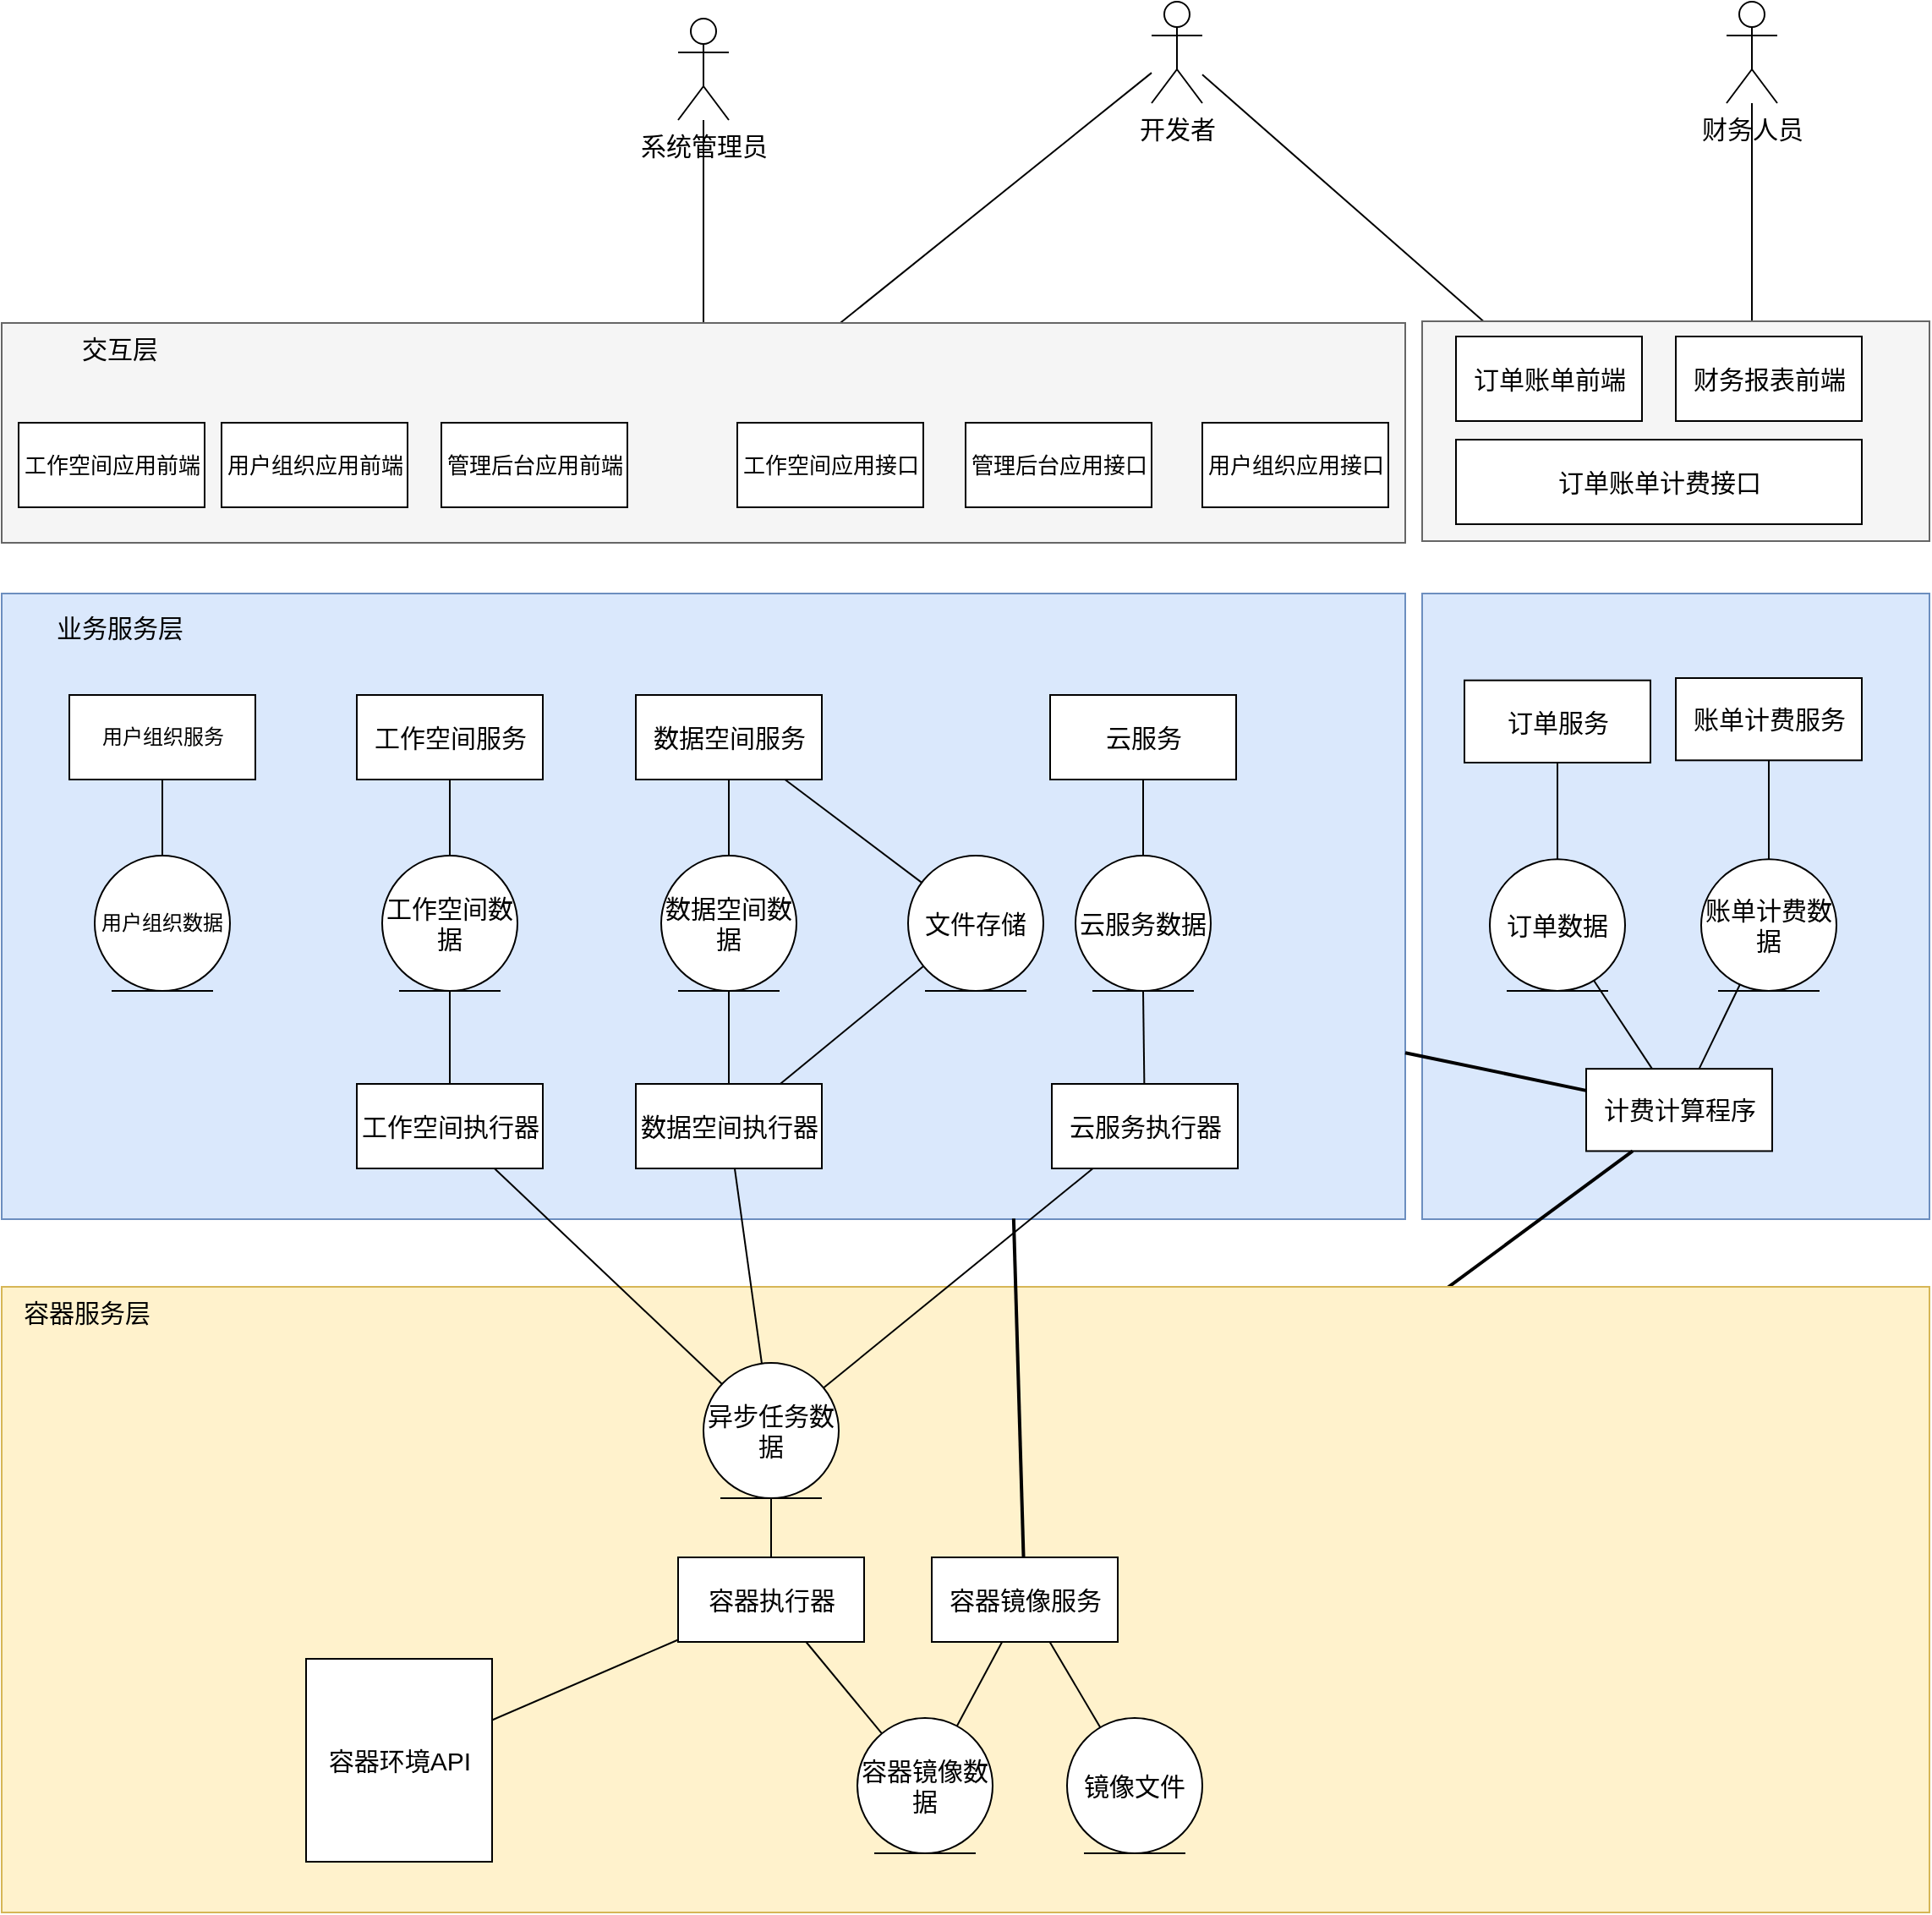 <mxfile>
    <diagram id="vVA_o35hJ7-RhdYQv6_G" name="逻辑架构">
        <mxGraphModel dx="2670" dy="678" grid="1" gridSize="10" guides="1" tooltips="1" connect="1" arrows="1" fold="1" page="1" pageScale="1" pageWidth="827" pageHeight="1169" math="0" shadow="0">
            <root>
                <mxCell id="0"/>
                <mxCell id="1" parent="0"/>
                <mxCell id="oEgxVoZ06rKnOK16Z4o3-8" value="" style="rounded=0;whiteSpace=wrap;html=1;fillColor=#dae8fc;strokeColor=#6c8ebf;fontSize=15;" parent="1" vertex="1">
                    <mxGeometry x="-1420" y="1200" width="830" height="370" as="geometry"/>
                </mxCell>
                <mxCell id="oEgxVoZ06rKnOK16Z4o3-9" value="业务服务层" style="text;html=1;strokeColor=none;fillColor=none;align=center;verticalAlign=middle;whiteSpace=wrap;rounded=0;fontSize=15;" parent="1" vertex="1">
                    <mxGeometry x="-1400" y="1210" width="100" height="20" as="geometry"/>
                </mxCell>
                <mxCell id="1Gb1egaOadGZ2a_2MbuA-2" value="工作空间服务" style="html=1;fontSize=15;" parent="1" vertex="1">
                    <mxGeometry x="-1210" y="1260" width="110" height="50" as="geometry"/>
                </mxCell>
                <mxCell id="1Gb1egaOadGZ2a_2MbuA-5" value="数据空间服务" style="html=1;fontSize=15;" parent="1" vertex="1">
                    <mxGeometry x="-1045" y="1260" width="110" height="50" as="geometry"/>
                </mxCell>
                <mxCell id="1Gb1egaOadGZ2a_2MbuA-10" value="云服务" style="html=1;fontSize=15;" parent="1" vertex="1">
                    <mxGeometry x="-800" y="1260" width="110" height="50" as="geometry"/>
                </mxCell>
                <mxCell id="1Gb1egaOadGZ2a_2MbuA-13" value="工作空间执行器" style="html=1;fontSize=15;" parent="1" vertex="1">
                    <mxGeometry x="-1210" y="1490" width="110" height="50" as="geometry"/>
                </mxCell>
                <mxCell id="1Gb1egaOadGZ2a_2MbuA-16" value="云服务执行器" style="html=1;fontSize=15;" parent="1" vertex="1">
                    <mxGeometry x="-799" y="1490" width="110" height="50" as="geometry"/>
                </mxCell>
                <mxCell id="1Gb1egaOadGZ2a_2MbuA-20" value="数据空间执行器" style="html=1;fontSize=15;" parent="1" vertex="1">
                    <mxGeometry x="-1045" y="1490" width="110" height="50" as="geometry"/>
                </mxCell>
                <mxCell id="oEgxVoZ06rKnOK16Z4o3-6" style="edgeStyle=none;html=1;endArrow=none;endFill=0;fontSize=15;" parent="1" source="1Gb1egaOadGZ2a_2MbuA-24" target="1Gb1egaOadGZ2a_2MbuA-13" edge="1">
                    <mxGeometry relative="1" as="geometry"/>
                </mxCell>
                <mxCell id="1Gb1egaOadGZ2a_2MbuA-24" value="工作空间数据" style="ellipse;shape=umlEntity;whiteSpace=wrap;html=1;fontSize=15;" parent="1" vertex="1">
                    <mxGeometry x="-1195" y="1355" width="80" height="80" as="geometry"/>
                </mxCell>
                <mxCell id="1Gb1egaOadGZ2a_2MbuA-1" style="edgeStyle=none;html=1;endArrow=none;endFill=0;fontSize=15;" parent="1" source="1Gb1egaOadGZ2a_2MbuA-2" target="1Gb1egaOadGZ2a_2MbuA-24" edge="1">
                    <mxGeometry relative="1" as="geometry"/>
                </mxCell>
                <mxCell id="1Gb1egaOadGZ2a_2MbuA-25" value="文件存储" style="ellipse;shape=umlEntity;whiteSpace=wrap;html=1;fontSize=15;" parent="1" vertex="1">
                    <mxGeometry x="-884" y="1355" width="80" height="80" as="geometry"/>
                </mxCell>
                <mxCell id="1Gb1egaOadGZ2a_2MbuA-3" style="edgeStyle=none;html=1;endArrow=none;endFill=0;fontSize=15;" parent="1" source="1Gb1egaOadGZ2a_2MbuA-5" target="1Gb1egaOadGZ2a_2MbuA-25" edge="1">
                    <mxGeometry relative="1" as="geometry"/>
                </mxCell>
                <mxCell id="1Gb1egaOadGZ2a_2MbuA-18" style="edgeStyle=none;html=1;endArrow=none;endFill=0;fontSize=15;" parent="1" source="1Gb1egaOadGZ2a_2MbuA-20" target="1Gb1egaOadGZ2a_2MbuA-25" edge="1">
                    <mxGeometry relative="1" as="geometry"/>
                </mxCell>
                <mxCell id="1Gb1egaOadGZ2a_2MbuA-26" value="云服务数据" style="ellipse;shape=umlEntity;whiteSpace=wrap;html=1;fontSize=15;" parent="1" vertex="1">
                    <mxGeometry x="-785" y="1355" width="80" height="80" as="geometry"/>
                </mxCell>
                <mxCell id="1Gb1egaOadGZ2a_2MbuA-8" style="edgeStyle=none;html=1;endArrow=none;endFill=0;fontSize=15;" parent="1" source="1Gb1egaOadGZ2a_2MbuA-10" target="1Gb1egaOadGZ2a_2MbuA-26" edge="1">
                    <mxGeometry relative="1" as="geometry"/>
                </mxCell>
                <mxCell id="1Gb1egaOadGZ2a_2MbuA-14" style="edgeStyle=none;html=1;entryX=0.5;entryY=1;entryDx=0;entryDy=0;endArrow=none;endFill=0;fontSize=15;" parent="1" source="1Gb1egaOadGZ2a_2MbuA-16" target="1Gb1egaOadGZ2a_2MbuA-26" edge="1">
                    <mxGeometry relative="1" as="geometry"/>
                </mxCell>
                <mxCell id="1Gb1egaOadGZ2a_2MbuA-28" value="数据空间数据" style="ellipse;shape=umlEntity;whiteSpace=wrap;html=1;fontSize=15;" parent="1" vertex="1">
                    <mxGeometry x="-1030" y="1355" width="80" height="80" as="geometry"/>
                </mxCell>
                <mxCell id="1Gb1egaOadGZ2a_2MbuA-4" style="edgeStyle=none;html=1;endArrow=none;endFill=0;fontSize=15;" parent="1" source="1Gb1egaOadGZ2a_2MbuA-5" target="1Gb1egaOadGZ2a_2MbuA-28" edge="1">
                    <mxGeometry relative="1" as="geometry"/>
                </mxCell>
                <mxCell id="1Gb1egaOadGZ2a_2MbuA-17" style="edgeStyle=none;html=1;endArrow=none;endFill=0;fontSize=15;" parent="1" source="1Gb1egaOadGZ2a_2MbuA-20" target="1Gb1egaOadGZ2a_2MbuA-28" edge="1">
                    <mxGeometry relative="1" as="geometry"/>
                </mxCell>
                <mxCell id="zxybhiNNPWDu_kbE6-t5-33" style="edgeStyle=none;html=1;strokeWidth=1;fontSize=15;endArrow=none;endFill=0;endSize=6;" parent="1" source="zxybhiNNPWDu_kbE6-t5-13" target="zxybhiNNPWDu_kbE6-t5-24" edge="1">
                    <mxGeometry relative="1" as="geometry"/>
                </mxCell>
                <mxCell id="zxybhiNNPWDu_kbE6-t5-64" style="edgeStyle=none;html=1;strokeWidth=1;fontSize=15;endArrow=none;endFill=0;endSize=6;" parent="1" source="zxybhiNNPWDu_kbE6-t5-13" target="zxybhiNNPWDu_kbE6-t5-45" edge="1">
                    <mxGeometry relative="1" as="geometry"/>
                </mxCell>
                <mxCell id="zxybhiNNPWDu_kbE6-t5-13" value="开发者" style="shape=umlActor;verticalLabelPosition=bottom;verticalAlign=top;html=1;fontSize=15;" parent="1" vertex="1">
                    <mxGeometry x="-740" y="850" width="30" height="60" as="geometry"/>
                </mxCell>
                <mxCell id="zxybhiNNPWDu_kbE6-t5-36" style="edgeStyle=none;html=1;strokeWidth=1;fontSize=15;endArrow=none;endFill=0;endSize=6;" parent="1" source="zxybhiNNPWDu_kbE6-t5-22" target="zxybhiNNPWDu_kbE6-t5-24" edge="1">
                    <mxGeometry relative="1" as="geometry"/>
                </mxCell>
                <mxCell id="zxybhiNNPWDu_kbE6-t5-22" value="系统管理员" style="shape=umlActor;verticalLabelPosition=bottom;verticalAlign=top;html=1;fontSize=15;" parent="1" vertex="1">
                    <mxGeometry x="-1020" y="860" width="30" height="60" as="geometry"/>
                </mxCell>
                <mxCell id="zxybhiNNPWDu_kbE6-t5-37" style="edgeStyle=none;html=1;strokeWidth=1;fontSize=15;endArrow=none;endFill=0;endSize=6;" parent="1" source="zxybhiNNPWDu_kbE6-t5-23" edge="1">
                    <mxGeometry relative="1" as="geometry">
                        <mxPoint x="-385" y="1040" as="targetPoint"/>
                    </mxGeometry>
                </mxCell>
                <mxCell id="zxybhiNNPWDu_kbE6-t5-23" value="财务人员" style="shape=umlActor;verticalLabelPosition=bottom;verticalAlign=top;html=1;fontSize=15;" parent="1" vertex="1">
                    <mxGeometry x="-400" y="850" width="30" height="60" as="geometry"/>
                </mxCell>
                <mxCell id="zxybhiNNPWDu_kbE6-t5-24" value="" style="rounded=0;whiteSpace=wrap;html=1;fontSize=13;fillColor=#f5f5f5;strokeColor=#666666;fontColor=#333333;" parent="1" vertex="1">
                    <mxGeometry x="-1420" y="1040" width="830" height="130" as="geometry"/>
                </mxCell>
                <mxCell id="zxybhiNNPWDu_kbE6-t5-16" value="工作空间应用前端" style="html=1;fontSize=13;" parent="1" vertex="1">
                    <mxGeometry x="-1410" y="1099" width="110" height="50" as="geometry"/>
                </mxCell>
                <mxCell id="zxybhiNNPWDu_kbE6-t5-17" value="工作空间应用接口" style="html=1;fontSize=13;" parent="1" vertex="1">
                    <mxGeometry x="-985" y="1099" width="110" height="50" as="geometry"/>
                </mxCell>
                <mxCell id="zxybhiNNPWDu_kbE6-t5-18" value="管理后台应用接口" style="html=1;fontSize=13;" parent="1" vertex="1">
                    <mxGeometry x="-850" y="1099" width="110" height="50" as="geometry"/>
                </mxCell>
                <mxCell id="zxybhiNNPWDu_kbE6-t5-19" value="用户组织应用接口" style="html=1;fontSize=13;" parent="1" vertex="1">
                    <mxGeometry x="-710" y="1099" width="110" height="50" as="geometry"/>
                </mxCell>
                <mxCell id="zxybhiNNPWDu_kbE6-t5-20" value="管理后台应用前端" style="html=1;fontSize=13;" parent="1" vertex="1">
                    <mxGeometry x="-1160" y="1099" width="110" height="50" as="geometry"/>
                </mxCell>
                <mxCell id="zxybhiNNPWDu_kbE6-t5-21" value="用户组织应用前端" style="html=1;fontSize=13;" parent="1" vertex="1">
                    <mxGeometry x="-1290" y="1099" width="110" height="50" as="geometry"/>
                </mxCell>
                <mxCell id="zxybhiNNPWDu_kbE6-t5-28" value="交互层" style="text;html=1;strokeColor=none;fillColor=none;align=center;verticalAlign=middle;whiteSpace=wrap;rounded=0;fontSize=15;" parent="1" vertex="1">
                    <mxGeometry x="-1380" y="1040" width="60" height="30" as="geometry"/>
                </mxCell>
                <mxCell id="zxybhiNNPWDu_kbE6-t5-41" value="" style="rounded=0;whiteSpace=wrap;html=1;fontSize=15;fillColor=#dae8fc;strokeColor=#6c8ebf;" parent="1" vertex="1">
                    <mxGeometry x="-580" y="1200" width="300" height="370" as="geometry"/>
                </mxCell>
                <mxCell id="zxybhiNNPWDu_kbE6-t5-51" style="edgeStyle=none;html=1;strokeWidth=1;fontSize=15;endArrow=none;endFill=0;endSize=6;" parent="1" source="zxybhiNNPWDu_kbE6-t5-38" target="zxybhiNNPWDu_kbE6-t5-39" edge="1">
                    <mxGeometry relative="1" as="geometry"/>
                </mxCell>
                <mxCell id="zxybhiNNPWDu_kbE6-t5-38" value="账单计费服务" style="html=1;fontSize=15;" parent="1" vertex="1">
                    <mxGeometry x="-430" y="1249.999" width="110" height="48.649" as="geometry"/>
                </mxCell>
                <mxCell id="zxybhiNNPWDu_kbE6-t5-52" style="edgeStyle=none;html=1;strokeWidth=1;fontSize=15;endArrow=none;endFill=0;endSize=6;" parent="1" source="zxybhiNNPWDu_kbE6-t5-39" target="zxybhiNNPWDu_kbE6-t5-40" edge="1">
                    <mxGeometry relative="1" as="geometry"/>
                </mxCell>
                <mxCell id="zxybhiNNPWDu_kbE6-t5-39" value="账单计费数据" style="ellipse;shape=umlEntity;whiteSpace=wrap;html=1;fontSize=15;" parent="1" vertex="1">
                    <mxGeometry x="-415" y="1357.166" width="80" height="77.838" as="geometry"/>
                </mxCell>
                <mxCell id="zxybhiNNPWDu_kbE6-t5-40" value="计费计算程序" style="html=1;fontSize=15;" parent="1" vertex="1">
                    <mxGeometry x="-483" y="1481.082" width="110" height="48.649" as="geometry"/>
                </mxCell>
                <mxCell id="zxybhiNNPWDu_kbE6-t5-58" style="edgeStyle=none;html=1;strokeWidth=2;fontSize=15;endArrow=none;endFill=0;endSize=6;" parent="1" source="zxybhiNNPWDu_kbE6-t5-40" target="oEgxVoZ06rKnOK16Z4o3-8" edge="1">
                    <mxGeometry relative="1" as="geometry"/>
                </mxCell>
                <mxCell id="zxybhiNNPWDu_kbE6-t5-59" style="edgeStyle=none;html=1;strokeWidth=2;fontSize=15;endArrow=none;endFill=0;endSize=6;exitX=0.25;exitY=1;exitDx=0;exitDy=0;" parent="1" source="zxybhiNNPWDu_kbE6-t5-40" target="1Gb1egaOadGZ2a_2MbuA-7" edge="1">
                    <mxGeometry relative="1" as="geometry"/>
                </mxCell>
                <mxCell id="zxybhiNNPWDu_kbE6-t5-62" style="edgeStyle=none;html=1;strokeWidth=1;fontSize=15;endArrow=none;endFill=0;endSize=6;" parent="1" source="zxybhiNNPWDu_kbE6-t5-60" target="zxybhiNNPWDu_kbE6-t5-61" edge="1">
                    <mxGeometry relative="1" as="geometry"/>
                </mxCell>
                <mxCell id="zxybhiNNPWDu_kbE6-t5-60" value="订单服务" style="html=1;fontSize=15;" parent="1" vertex="1">
                    <mxGeometry x="-555" y="1251.349" width="110" height="48.649" as="geometry"/>
                </mxCell>
                <mxCell id="zxybhiNNPWDu_kbE6-t5-63" style="edgeStyle=none;html=1;strokeWidth=1;fontSize=15;endArrow=none;endFill=0;endSize=6;" parent="1" source="zxybhiNNPWDu_kbE6-t5-61" target="zxybhiNNPWDu_kbE6-t5-40" edge="1">
                    <mxGeometry relative="1" as="geometry"/>
                </mxCell>
                <mxCell id="zxybhiNNPWDu_kbE6-t5-61" value="订单数据" style="ellipse;shape=umlEntity;whiteSpace=wrap;html=1;fontSize=15;" parent="1" vertex="1">
                    <mxGeometry x="-540" y="1357.166" width="80" height="77.838" as="geometry"/>
                </mxCell>
                <mxCell id="zxybhiNNPWDu_kbE6-t5-66" value="" style="group" parent="1" vertex="1" connectable="0">
                    <mxGeometry x="-580" y="1039" width="300" height="130" as="geometry"/>
                </mxCell>
                <mxCell id="zxybhiNNPWDu_kbE6-t5-44" value="" style="rounded=0;whiteSpace=wrap;html=1;fontSize=15;container=0;fillColor=#f5f5f5;strokeColor=#666666;fontColor=#333333;" parent="zxybhiNNPWDu_kbE6-t5-66" vertex="1">
                    <mxGeometry width="300" height="130" as="geometry"/>
                </mxCell>
                <mxCell id="zxybhiNNPWDu_kbE6-t5-65" value="" style="group" parent="zxybhiNNPWDu_kbE6-t5-66" vertex="1" connectable="0">
                    <mxGeometry x="20" y="9" width="240" height="111" as="geometry"/>
                </mxCell>
                <mxCell id="zxybhiNNPWDu_kbE6-t5-45" value="订单账单前端" style="html=1;fontSize=15;container=0;" parent="zxybhiNNPWDu_kbE6-t5-65" vertex="1">
                    <mxGeometry width="110" height="50" as="geometry"/>
                </mxCell>
                <mxCell id="zxybhiNNPWDu_kbE6-t5-47" value="财务报表前端" style="html=1;fontSize=15;container=0;" parent="zxybhiNNPWDu_kbE6-t5-65" vertex="1">
                    <mxGeometry x="130" width="110" height="50" as="geometry"/>
                </mxCell>
                <mxCell id="zxybhiNNPWDu_kbE6-t5-48" value="订单账单计费接口" style="html=1;fontSize=15;container=0;" parent="zxybhiNNPWDu_kbE6-t5-65" vertex="1">
                    <mxGeometry y="61" width="240" height="50" as="geometry"/>
                </mxCell>
                <mxCell id="zxybhiNNPWDu_kbE6-t5-67" value="" style="group" parent="1" vertex="1" connectable="0">
                    <mxGeometry x="-1420" y="1610" width="1140" height="370" as="geometry"/>
                </mxCell>
                <mxCell id="oEgxVoZ06rKnOK16Z4o3-11" value="" style="rounded=0;whiteSpace=wrap;html=1;container=0;fillColor=#fff2cc;strokeColor=#d6b656;fontSize=15;" parent="zxybhiNNPWDu_kbE6-t5-67" vertex="1">
                    <mxGeometry width="1140" height="370" as="geometry"/>
                </mxCell>
                <mxCell id="1Gb1egaOadGZ2a_2MbuA-7" value="容器镜像服务" style="html=1;container=0;fontSize=15;" parent="zxybhiNNPWDu_kbE6-t5-67" vertex="1">
                    <mxGeometry x="550" y="160" width="110" height="50" as="geometry"/>
                </mxCell>
                <mxCell id="1Gb1egaOadGZ2a_2MbuA-23" value="容器执行器" style="html=1;container=0;fontSize=15;" parent="zxybhiNNPWDu_kbE6-t5-67" vertex="1">
                    <mxGeometry x="400" y="160" width="110" height="50" as="geometry"/>
                </mxCell>
                <mxCell id="1Gb1egaOadGZ2a_2MbuA-27" value="容器镜像数据" style="ellipse;shape=umlEntity;whiteSpace=wrap;html=1;container=0;fontSize=15;" parent="zxybhiNNPWDu_kbE6-t5-67" vertex="1">
                    <mxGeometry x="506" y="255" width="80" height="80" as="geometry"/>
                </mxCell>
                <mxCell id="oEgxVoZ06rKnOK16Z4o3-3" style="edgeStyle=none;html=1;endArrow=none;endFill=0;fontSize=15;" parent="zxybhiNNPWDu_kbE6-t5-67" source="1Gb1egaOadGZ2a_2MbuA-7" target="1Gb1egaOadGZ2a_2MbuA-27" edge="1">
                    <mxGeometry relative="1" as="geometry"/>
                </mxCell>
                <mxCell id="1Gb1egaOadGZ2a_2MbuA-21" style="edgeStyle=none;html=1;endArrow=none;endFill=0;fontSize=15;" parent="zxybhiNNPWDu_kbE6-t5-67" source="1Gb1egaOadGZ2a_2MbuA-23" target="1Gb1egaOadGZ2a_2MbuA-27" edge="1">
                    <mxGeometry relative="1" as="geometry"/>
                </mxCell>
                <mxCell id="1Gb1egaOadGZ2a_2MbuA-29" value="异步任务数据" style="ellipse;shape=umlEntity;whiteSpace=wrap;html=1;container=0;fontSize=15;" parent="zxybhiNNPWDu_kbE6-t5-67" vertex="1">
                    <mxGeometry x="415" y="45" width="80" height="80" as="geometry"/>
                </mxCell>
                <mxCell id="oEgxVoZ06rKnOK16Z4o3-5" style="edgeStyle=none;html=1;endArrow=none;endFill=0;fontSize=15;" parent="zxybhiNNPWDu_kbE6-t5-67" source="1Gb1egaOadGZ2a_2MbuA-23" target="1Gb1egaOadGZ2a_2MbuA-29" edge="1">
                    <mxGeometry relative="1" as="geometry"/>
                </mxCell>
                <mxCell id="oEgxVoZ06rKnOK16Z4o3-1" value="镜像文件" style="ellipse;shape=umlEntity;whiteSpace=wrap;html=1;container=0;fontSize=15;" parent="zxybhiNNPWDu_kbE6-t5-67" vertex="1">
                    <mxGeometry x="630" y="255" width="80" height="80" as="geometry"/>
                </mxCell>
                <mxCell id="oEgxVoZ06rKnOK16Z4o3-4" style="edgeStyle=none;html=1;endArrow=none;endFill=0;fontSize=15;" parent="zxybhiNNPWDu_kbE6-t5-67" source="1Gb1egaOadGZ2a_2MbuA-7" target="oEgxVoZ06rKnOK16Z4o3-1" edge="1">
                    <mxGeometry relative="1" as="geometry"/>
                </mxCell>
                <mxCell id="oEgxVoZ06rKnOK16Z4o3-16" value="容器服务层" style="text;html=1;align=center;verticalAlign=middle;resizable=0;points=[];autosize=1;strokeColor=none;fillColor=none;fontSize=15;" parent="zxybhiNNPWDu_kbE6-t5-67" vertex="1">
                    <mxGeometry width="100" height="30" as="geometry"/>
                </mxCell>
                <mxCell id="zxybhiNNPWDu_kbE6-t5-53" value="容器环境API" style="html=1;container=0;fontSize=15;" parent="zxybhiNNPWDu_kbE6-t5-67" vertex="1">
                    <mxGeometry x="180" y="220" width="110" height="120" as="geometry"/>
                </mxCell>
                <mxCell id="zxybhiNNPWDu_kbE6-t5-54" style="edgeStyle=none;html=1;strokeWidth=1;fontSize=15;endArrow=none;endFill=0;endSize=6;" parent="zxybhiNNPWDu_kbE6-t5-67" source="1Gb1egaOadGZ2a_2MbuA-23" target="zxybhiNNPWDu_kbE6-t5-53" edge="1">
                    <mxGeometry relative="1" as="geometry"/>
                </mxCell>
                <mxCell id="oEgxVoZ06rKnOK16Z4o3-18" style="edgeStyle=none;html=1;endArrow=none;endFill=0;exitX=0.721;exitY=0.999;exitDx=0;exitDy=0;exitPerimeter=0;fontSize=15;strokeWidth=2;" parent="1" source="oEgxVoZ06rKnOK16Z4o3-8" target="1Gb1egaOadGZ2a_2MbuA-7" edge="1">
                    <mxGeometry relative="1" as="geometry">
                        <mxPoint x="-820" y="1560" as="sourcePoint"/>
                    </mxGeometry>
                </mxCell>
                <mxCell id="1Gb1egaOadGZ2a_2MbuA-12" style="edgeStyle=none;html=1;endArrow=none;endFill=0;fontSize=15;" parent="1" source="1Gb1egaOadGZ2a_2MbuA-13" target="1Gb1egaOadGZ2a_2MbuA-29" edge="1">
                    <mxGeometry relative="1" as="geometry"/>
                </mxCell>
                <mxCell id="1Gb1egaOadGZ2a_2MbuA-15" style="edgeStyle=none;html=1;endArrow=none;endFill=0;fontSize=15;" parent="1" source="1Gb1egaOadGZ2a_2MbuA-16" target="1Gb1egaOadGZ2a_2MbuA-29" edge="1">
                    <mxGeometry relative="1" as="geometry"/>
                </mxCell>
                <mxCell id="1Gb1egaOadGZ2a_2MbuA-19" style="edgeStyle=none;html=1;endArrow=none;endFill=0;fontSize=15;" parent="1" source="1Gb1egaOadGZ2a_2MbuA-20" target="1Gb1egaOadGZ2a_2MbuA-29" edge="1">
                    <mxGeometry relative="1" as="geometry"/>
                </mxCell>
                <mxCell id="ZPXXVX6sJdJjNKYwcHni-1" style="edgeStyle=none;html=1;endArrow=none;endFill=0;" parent="1" source="ZPXXVX6sJdJjNKYwcHni-2" target="ZPXXVX6sJdJjNKYwcHni-3" edge="1">
                    <mxGeometry relative="1" as="geometry"/>
                </mxCell>
                <mxCell id="ZPXXVX6sJdJjNKYwcHni-2" value="用户组织服务" style="html=1;" parent="1" vertex="1">
                    <mxGeometry x="-1380" y="1260" width="110" height="50" as="geometry"/>
                </mxCell>
                <mxCell id="ZPXXVX6sJdJjNKYwcHni-3" value="用户组织数据" style="ellipse;shape=umlEntity;whiteSpace=wrap;html=1;" parent="1" vertex="1">
                    <mxGeometry x="-1365" y="1355" width="80" height="80" as="geometry"/>
                </mxCell>
            </root>
        </mxGraphModel>
    </diagram>
</mxfile>